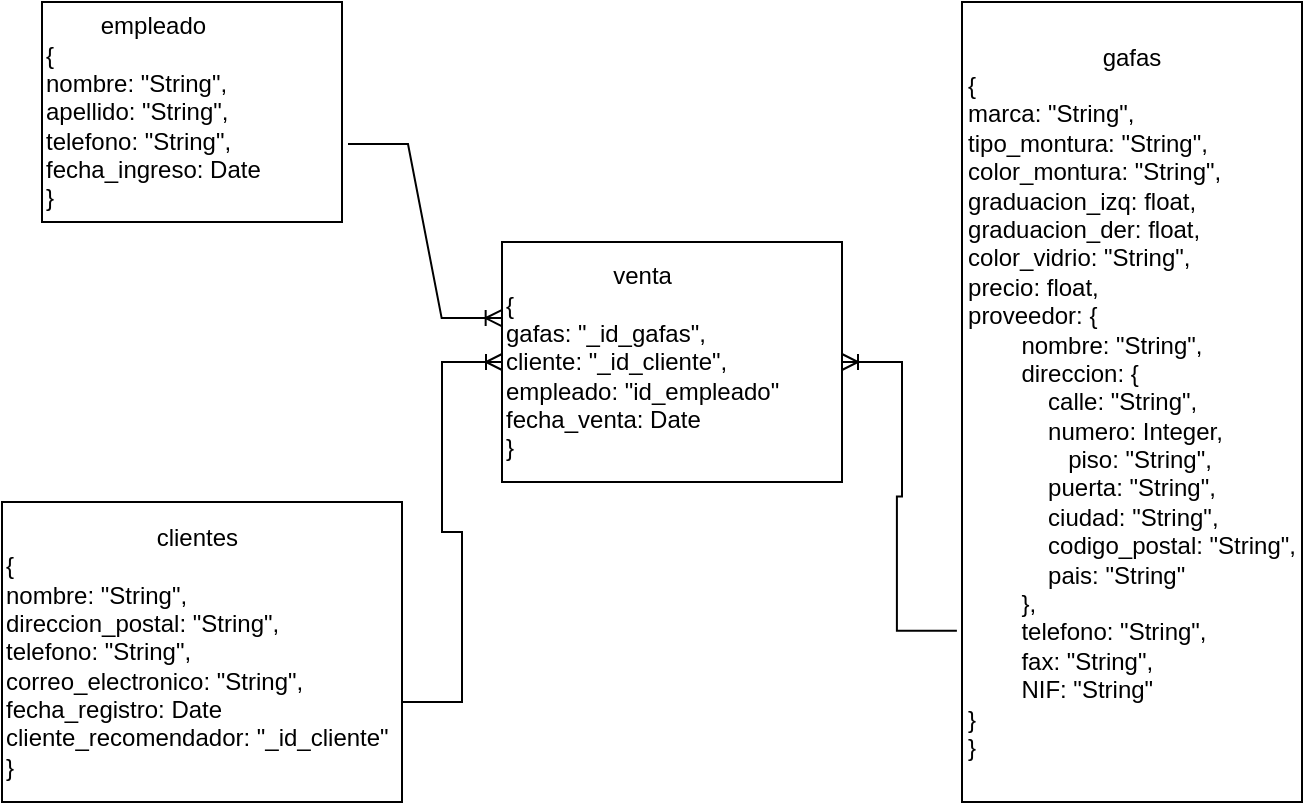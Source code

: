 <mxfile version="21.5.0" type="device">
  <diagram name="Página-1" id="5UKmLL4VEVPNtywJ423e">
    <mxGraphModel dx="1877" dy="549" grid="1" gridSize="10" guides="1" tooltips="1" connect="1" arrows="1" fold="1" page="1" pageScale="1" pageWidth="827" pageHeight="1169" math="0" shadow="0">
      <root>
        <mxCell id="0" />
        <mxCell id="1" parent="0" />
        <mxCell id="juABpbqcT0G1d2rN8Gj8-10" value="gafas&lt;br&gt;&lt;div style=&quot;text-align: left;&quot;&gt;{&lt;/div&gt;&lt;div style=&quot;border-color: var(--border-color); text-align: left;&quot;&gt;&lt;span style=&quot;border-color: var(--border-color); background-color: initial;&quot;&gt;marca: &quot;String&quot;,&lt;/span&gt;&lt;/div&gt;&lt;div style=&quot;border-color: var(--border-color); text-align: left;&quot;&gt;&lt;span style=&quot;border-color: var(--border-color); background-color: initial;&quot;&gt;tipo_montura: &quot;String&quot;,&lt;/span&gt;&lt;/div&gt;&lt;div style=&quot;border-color: var(--border-color); text-align: left;&quot;&gt;&lt;span style=&quot;border-color: var(--border-color); background-color: initial;&quot;&gt;color_montura: &quot;String&quot;,&lt;/span&gt;&lt;/div&gt;&lt;div style=&quot;border-color: var(--border-color); text-align: left;&quot;&gt;&lt;span style=&quot;background-color: initial;&quot;&gt;graduacion_izq: float,&lt;/span&gt;&lt;/div&gt;&lt;div style=&quot;border-color: var(--border-color); text-align: left;&quot;&gt;&lt;span style=&quot;border-color: var(--border-color); background-color: initial;&quot;&gt;graduacion_der: float,&lt;br&gt;&lt;/span&gt;&lt;/div&gt;&lt;div style=&quot;border-color: var(--border-color); text-align: left;&quot;&gt;&lt;span style=&quot;border-color: var(--border-color); background-color: initial;&quot;&gt;color_vidrio: &quot;String&quot;,&lt;/span&gt;&lt;/div&gt;&lt;div style=&quot;border-color: var(--border-color); text-align: left;&quot;&gt;&lt;span style=&quot;border-color: var(--border-color); background-color: initial;&quot;&gt;precio: float,&lt;/span&gt;&lt;/div&gt;&lt;div style=&quot;border-color: var(--border-color); text-align: left;&quot;&gt;proveedor: {&lt;/div&gt;&lt;div style=&quot;border-color: var(--border-color); text-align: left;&quot;&gt;&lt;span style=&quot;&quot;&gt;&lt;span style=&quot;white-space: pre;&quot;&gt;&amp;nbsp;&amp;nbsp;&amp;nbsp;&amp;nbsp;&lt;span style=&quot;white-space: pre;&quot;&gt;&#x9;&lt;/span&gt;&lt;/span&gt;&lt;/span&gt;nombre: &quot;String&quot;,&lt;/div&gt;&lt;div style=&quot;border-color: var(--border-color); text-align: left;&quot;&gt;&lt;span style=&quot;&quot;&gt;&lt;span style=&quot;white-space: pre;&quot;&gt;&amp;nbsp;&amp;nbsp;&amp;nbsp;&amp;nbsp;&lt;span style=&quot;white-space: pre;&quot;&gt;&#x9;&lt;/span&gt;&lt;/span&gt;&lt;/span&gt;direccion: {&lt;br style=&quot;border-color: var(--border-color);&quot;&gt;&lt;span style=&quot;border-color: var(--border-color);&quot;&gt;&lt;span style=&quot;border-color: var(--border-color);&quot;&gt;&amp;nbsp;&amp;nbsp;&amp;nbsp;&amp;nbsp;&lt;/span&gt;&lt;span style=&quot;border-color: var(--border-color);&quot;&gt;&lt;span style=&quot;border-color: var(--border-color);&quot;&gt;&amp;nbsp;&amp;nbsp;&amp;nbsp;&amp;nbsp;&lt;span style=&quot;&quot;&gt;&lt;span style=&quot;white-space: pre;&quot;&gt;&amp;nbsp;&amp;nbsp;&amp;nbsp;&amp;nbsp;&lt;/span&gt;&lt;/span&gt;&lt;/span&gt;&lt;/span&gt;c&lt;/span&gt;alle: &quot;String&quot;,&lt;br style=&quot;border-color: var(--border-color);&quot;&gt;&lt;span style=&quot;border-color: var(--border-color);&quot;&gt;&amp;nbsp;&amp;nbsp;&amp;nbsp;&amp;nbsp;&lt;/span&gt;&lt;span style=&quot;border-color: var(--border-color);&quot;&gt;&amp;nbsp;&amp;nbsp;&amp;nbsp;&amp;nbsp;&lt;span style=&quot;&quot;&gt;&lt;span style=&quot;white-space: pre;&quot;&gt;&amp;nbsp;&amp;nbsp;&amp;nbsp;&amp;nbsp;&lt;/span&gt;&lt;/span&gt;&lt;/span&gt;numero: Integer,&lt;br style=&quot;border-color: var(--border-color);&quot;&gt;&lt;span style=&quot;border-color: var(--border-color);&quot;&gt;&amp;nbsp;&amp;nbsp;&amp;nbsp;&amp;nbsp;&lt;/span&gt;&lt;span style=&quot;border-color: var(--border-color);&quot;&gt;&amp;nbsp;&amp;nbsp;&amp;nbsp;&lt;span style=&quot;&quot;&gt;&lt;span style=&quot;white-space: pre;&quot;&gt;&amp;nbsp;&amp;nbsp;&amp;nbsp;&amp;nbsp;&lt;/span&gt;&lt;span style=&quot;&quot;&gt;&lt;span style=&quot;white-space: pre;&quot;&gt;&amp;nbsp;&amp;nbsp;&amp;nbsp;&amp;nbsp;&lt;/span&gt;&lt;/span&gt;&lt;/span&gt;&lt;/span&gt;piso: &quot;String&quot;,&lt;br style=&quot;border-color: var(--border-color);&quot;&gt;&lt;span style=&quot;border-color: var(--border-color);&quot;&gt;&amp;nbsp;&amp;nbsp;&amp;nbsp;&amp;nbsp;&lt;/span&gt;&lt;span style=&quot;border-color: var(--border-color);&quot;&gt;&amp;nbsp;&amp;nbsp;&amp;nbsp;&amp;nbsp;&lt;span style=&quot;&quot;&gt;&lt;span style=&quot;white-space: pre;&quot;&gt;&amp;nbsp;&amp;nbsp;&amp;nbsp;&amp;nbsp;&lt;/span&gt;&lt;/span&gt;&lt;/span&gt;puerta: &quot;String&quot;,&lt;br style=&quot;border-color: var(--border-color);&quot;&gt;&lt;span style=&quot;border-color: var(--border-color);&quot;&gt;&amp;nbsp;&amp;nbsp;&amp;nbsp;&amp;nbsp;&lt;/span&gt;&lt;span style=&quot;border-color: var(--border-color);&quot;&gt;&amp;nbsp;&amp;nbsp;&amp;nbsp;&amp;nbsp;&lt;span style=&quot;&quot;&gt;&lt;span style=&quot;white-space: pre;&quot;&gt;&amp;nbsp;&amp;nbsp;&amp;nbsp;&amp;nbsp;&lt;/span&gt;&lt;/span&gt;&lt;/span&gt;ciudad: &quot;String&quot;,&lt;br style=&quot;border-color: var(--border-color);&quot;&gt;&lt;span style=&quot;border-color: var(--border-color);&quot;&gt;&amp;nbsp;&amp;nbsp;&amp;nbsp;&amp;nbsp;&lt;span style=&quot;&quot;&gt;&lt;span style=&quot;white-space: pre;&quot;&gt;&amp;nbsp;&amp;nbsp;&amp;nbsp;&amp;nbsp;&lt;/span&gt;&lt;span style=&quot;&quot;&gt;&lt;span style=&quot;white-space: pre;&quot;&gt;&amp;nbsp;&amp;nbsp;&amp;nbsp;&amp;nbsp;&lt;/span&gt;&lt;/span&gt;&lt;/span&gt;&lt;/span&gt;codigo_postal: &quot;String&quot;,&lt;br style=&quot;border-color: var(--border-color);&quot;&gt;&lt;span style=&quot;border-color: var(--border-color);&quot;&gt;&amp;nbsp;&amp;nbsp;&amp;nbsp;&amp;nbsp;&lt;span style=&quot;&quot;&gt;&lt;span style=&quot;white-space: pre;&quot;&gt;&amp;nbsp;&amp;nbsp;&amp;nbsp;&amp;nbsp;&lt;/span&gt;&lt;span style=&quot;&quot;&gt;&lt;span style=&quot;white-space: pre;&quot;&gt;&amp;nbsp;&amp;nbsp;&amp;nbsp;&amp;nbsp;&lt;/span&gt;&lt;/span&gt;&lt;/span&gt;&lt;/span&gt;pais: &quot;String&quot;&lt;br style=&quot;border-color: var(--border-color);&quot;&gt;&lt;span style=&quot;border-color: var(--border-color);&quot;&gt;&amp;nbsp;&amp;nbsp;&amp;nbsp;&lt;span style=&quot;&quot;&gt;&lt;span style=&quot;white-space: pre;&quot;&gt;&amp;nbsp;&amp;nbsp;&amp;nbsp;&amp;nbsp;&lt;/span&gt;&lt;/span&gt;&amp;nbsp;&lt;/span&gt;},&lt;/div&gt;&lt;div style=&quot;border-color: var(--border-color); text-align: left;&quot;&gt;&lt;span style=&quot;&quot;&gt;&lt;span style=&quot;white-space: pre;&quot;&gt;&amp;nbsp;&amp;nbsp;&amp;nbsp;&amp;nbsp;&lt;span style=&quot;white-space: pre;&quot;&gt;&#x9;&lt;/span&gt;&lt;/span&gt;&lt;/span&gt;telefono: &quot;String&quot;,&lt;/div&gt;&lt;div style=&quot;border-color: var(--border-color); text-align: left;&quot;&gt;&lt;span style=&quot;white-space: pre;&quot;&gt;&#x9;&lt;/span&gt;fax: &quot;String&quot;,&lt;/div&gt;&lt;div style=&quot;border-color: var(--border-color); text-align: left;&quot;&gt;&lt;span style=&quot;white-space: pre;&quot;&gt;&#x9;&lt;/span&gt;NIF: &quot;String&quot;&lt;br style=&quot;border-color: var(--border-color);&quot;&gt;}&lt;/div&gt;&lt;div style=&quot;border-color: var(--border-color); text-align: left;&quot;&gt;}&lt;/div&gt;" style="rounded=0;whiteSpace=wrap;html=1;" parent="1" vertex="1">
          <mxGeometry x="-220" y="160" width="170" height="400" as="geometry" />
        </mxCell>
        <mxCell id="juABpbqcT0G1d2rN8Gj8-12" value="&lt;div style=&quot;text-align: center;&quot;&gt;&lt;span style=&quot;background-color: initial;&quot;&gt;clientes&lt;/span&gt;&lt;/div&gt;{&lt;br&gt;nombre: &quot;String&quot;,&lt;br&gt;direccion_postal: &quot;String&quot;,&lt;br&gt;telefono: &quot;String&quot;,&lt;br&gt;correo_electronico: &quot;String&quot;,&lt;br&gt;fecha_registro: Date&lt;br&gt;cliente_recomendador: &quot;_id_cliente&quot;&lt;br&gt;}" style="rounded=0;whiteSpace=wrap;html=1;align=left;" parent="1" vertex="1">
          <mxGeometry x="-700" y="410" width="200" height="150" as="geometry" />
        </mxCell>
        <mxCell id="juABpbqcT0G1d2rN8Gj8-15" value="&lt;div style=&quot;text-align: center; border-color: var(--border-color);&quot;&gt;venta&lt;/div&gt;&lt;span style=&quot;&quot;&gt;{&lt;/span&gt;&lt;br style=&quot;border-color: var(--border-color);&quot;&gt;&lt;span style=&quot;&quot;&gt;gafas: &quot;_id_gafas&quot;,&lt;br&gt;&lt;/span&gt;cliente: &quot;_id_cliente&quot;,&lt;br&gt;empleado: &quot;id_empleado&quot;&lt;br&gt;fecha_venta: Date&lt;br style=&quot;border-color: var(--border-color);&quot;&gt;&lt;div style=&quot;&quot;&gt;}&lt;/div&gt;" style="rounded=0;whiteSpace=wrap;html=1;align=left;" parent="1" vertex="1">
          <mxGeometry x="-450" y="280" width="170" height="120" as="geometry" />
        </mxCell>
        <mxCell id="juABpbqcT0G1d2rN8Gj8-17" value="&lt;div style=&quot;text-align: center;&quot;&gt;&lt;span style=&quot;background-color: initial;&quot;&gt;empleado&lt;/span&gt;&lt;/div&gt;{&lt;br&gt;nombre: &quot;String&quot;,&lt;br&gt;apellido: &quot;String&quot;,&lt;br&gt;telefono: &quot;String&quot;,&lt;br&gt;fecha_ingreso: Date&lt;br&gt;}" style="rounded=0;whiteSpace=wrap;html=1;align=left;" parent="1" vertex="1">
          <mxGeometry x="-680" y="160" width="150" height="110" as="geometry" />
        </mxCell>
        <mxCell id="juABpbqcT0G1d2rN8Gj8-20" value="" style="edgeStyle=entityRelationEdgeStyle;fontSize=12;html=1;endArrow=ERoneToMany;rounded=0;exitX=1.02;exitY=0.646;exitDx=0;exitDy=0;exitPerimeter=0;entryX=-0.001;entryY=0.317;entryDx=0;entryDy=0;entryPerimeter=0;" parent="1" source="juABpbqcT0G1d2rN8Gj8-17" target="juABpbqcT0G1d2rN8Gj8-15" edge="1">
          <mxGeometry width="100" height="100" relative="1" as="geometry">
            <mxPoint x="-450" y="430" as="sourcePoint" />
            <mxPoint x="-350" y="330" as="targetPoint" />
          </mxGeometry>
        </mxCell>
        <mxCell id="juABpbqcT0G1d2rN8Gj8-21" value="" style="edgeStyle=entityRelationEdgeStyle;fontSize=12;html=1;endArrow=ERoneToMany;rounded=0;" parent="1" target="juABpbqcT0G1d2rN8Gj8-15" edge="1">
          <mxGeometry width="100" height="100" relative="1" as="geometry">
            <mxPoint x="-500" y="510" as="sourcePoint" />
            <mxPoint x="-400" y="410" as="targetPoint" />
          </mxGeometry>
        </mxCell>
        <mxCell id="juABpbqcT0G1d2rN8Gj8-22" value="" style="edgeStyle=entityRelationEdgeStyle;fontSize=12;html=1;endArrow=ERoneToMany;rounded=0;entryX=1;entryY=0.5;entryDx=0;entryDy=0;exitX=-0.015;exitY=0.786;exitDx=0;exitDy=0;exitPerimeter=0;" parent="1" source="juABpbqcT0G1d2rN8Gj8-10" target="juABpbqcT0G1d2rN8Gj8-15" edge="1">
          <mxGeometry width="100" height="100" relative="1" as="geometry">
            <mxPoint x="-220" y="280" as="sourcePoint" />
            <mxPoint x="-340" y="230" as="targetPoint" />
          </mxGeometry>
        </mxCell>
      </root>
    </mxGraphModel>
  </diagram>
</mxfile>
